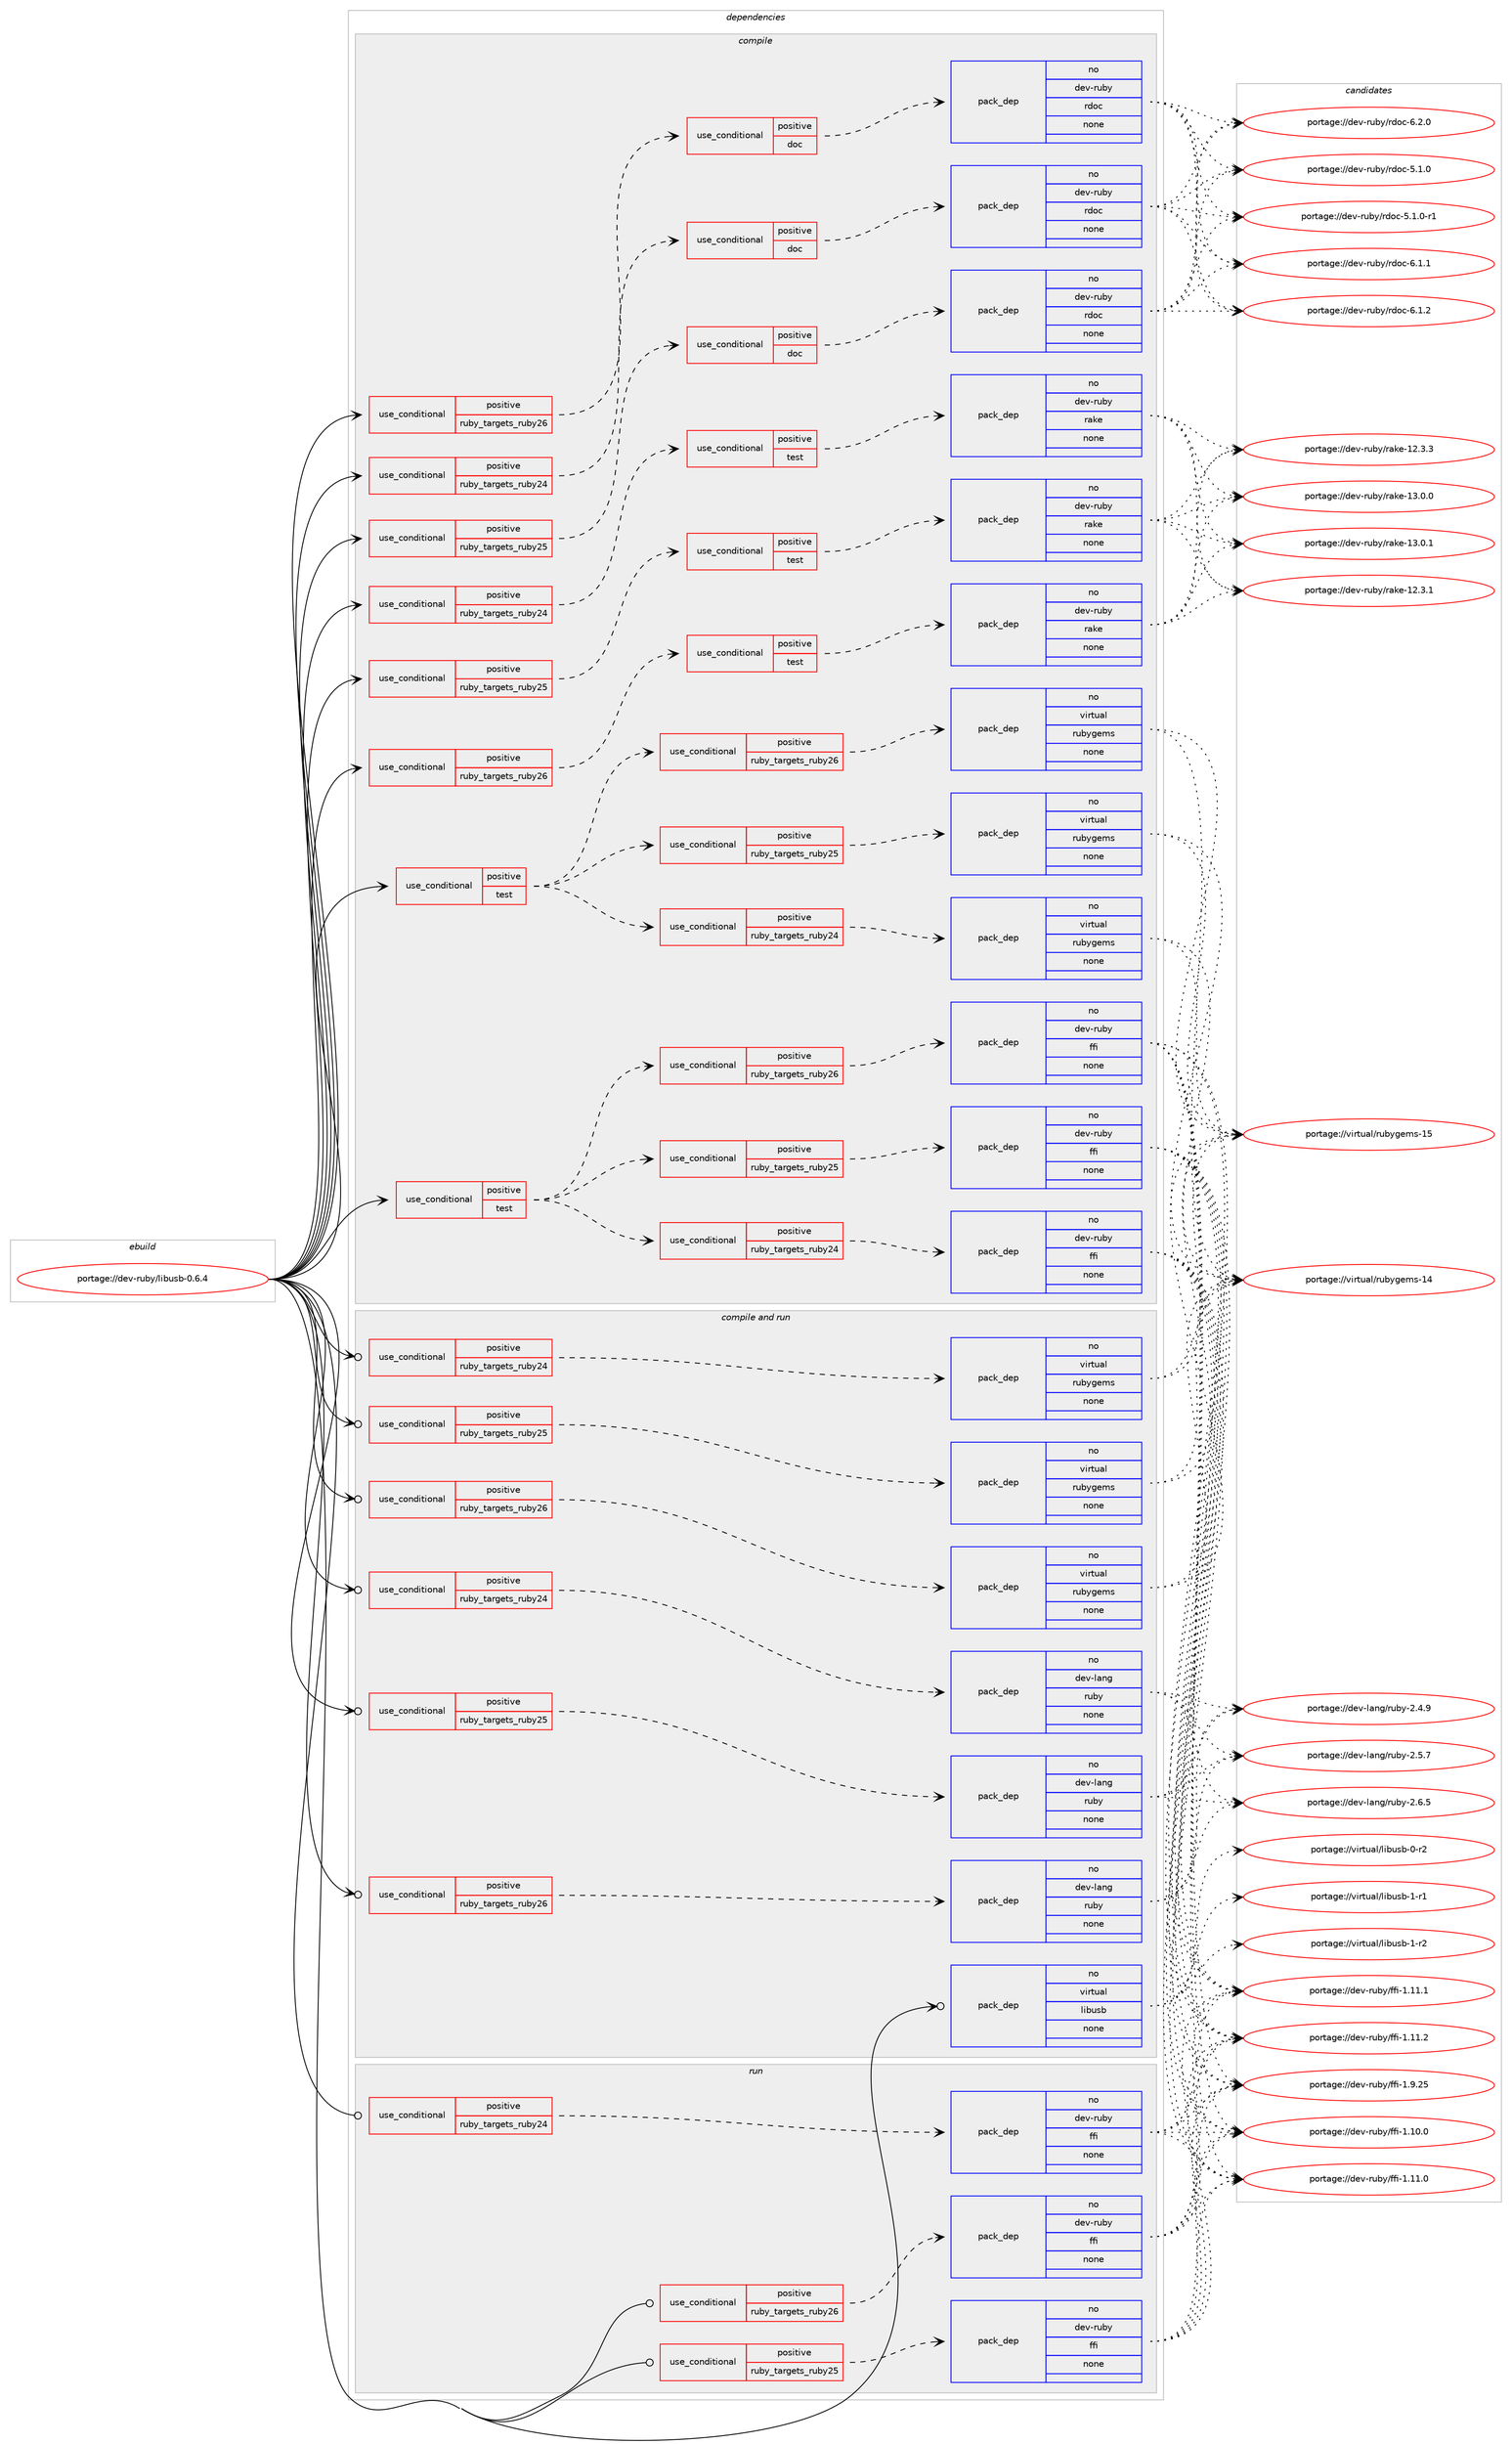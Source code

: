 digraph prolog {

# *************
# Graph options
# *************

newrank=true;
concentrate=true;
compound=true;
graph [rankdir=LR,fontname=Helvetica,fontsize=10,ranksep=1.5];#, ranksep=2.5, nodesep=0.2];
edge  [arrowhead=vee];
node  [fontname=Helvetica,fontsize=10];

# **********
# The ebuild
# **********

subgraph cluster_leftcol {
color=gray;
rank=same;
label=<<i>ebuild</i>>;
id [label="portage://dev-ruby/libusb-0.6.4", color=red, width=4, href="../dev-ruby/libusb-0.6.4.svg"];
}

# ****************
# The dependencies
# ****************

subgraph cluster_midcol {
color=gray;
label=<<i>dependencies</i>>;
subgraph cluster_compile {
fillcolor="#eeeeee";
style=filled;
label=<<i>compile</i>>;
subgraph cond54981 {
dependency226528 [label=<<TABLE BORDER="0" CELLBORDER="1" CELLSPACING="0" CELLPADDING="4"><TR><TD ROWSPAN="3" CELLPADDING="10">use_conditional</TD></TR><TR><TD>positive</TD></TR><TR><TD>ruby_targets_ruby24</TD></TR></TABLE>>, shape=none, color=red];
subgraph cond54982 {
dependency226529 [label=<<TABLE BORDER="0" CELLBORDER="1" CELLSPACING="0" CELLPADDING="4"><TR><TD ROWSPAN="3" CELLPADDING="10">use_conditional</TD></TR><TR><TD>positive</TD></TR><TR><TD>doc</TD></TR></TABLE>>, shape=none, color=red];
subgraph pack168049 {
dependency226530 [label=<<TABLE BORDER="0" CELLBORDER="1" CELLSPACING="0" CELLPADDING="4" WIDTH="220"><TR><TD ROWSPAN="6" CELLPADDING="30">pack_dep</TD></TR><TR><TD WIDTH="110">no</TD></TR><TR><TD>dev-ruby</TD></TR><TR><TD>rdoc</TD></TR><TR><TD>none</TD></TR><TR><TD></TD></TR></TABLE>>, shape=none, color=blue];
}
dependency226529:e -> dependency226530:w [weight=20,style="dashed",arrowhead="vee"];
}
dependency226528:e -> dependency226529:w [weight=20,style="dashed",arrowhead="vee"];
}
id:e -> dependency226528:w [weight=20,style="solid",arrowhead="vee"];
subgraph cond54983 {
dependency226531 [label=<<TABLE BORDER="0" CELLBORDER="1" CELLSPACING="0" CELLPADDING="4"><TR><TD ROWSPAN="3" CELLPADDING="10">use_conditional</TD></TR><TR><TD>positive</TD></TR><TR><TD>ruby_targets_ruby24</TD></TR></TABLE>>, shape=none, color=red];
subgraph cond54984 {
dependency226532 [label=<<TABLE BORDER="0" CELLBORDER="1" CELLSPACING="0" CELLPADDING="4"><TR><TD ROWSPAN="3" CELLPADDING="10">use_conditional</TD></TR><TR><TD>positive</TD></TR><TR><TD>test</TD></TR></TABLE>>, shape=none, color=red];
subgraph pack168050 {
dependency226533 [label=<<TABLE BORDER="0" CELLBORDER="1" CELLSPACING="0" CELLPADDING="4" WIDTH="220"><TR><TD ROWSPAN="6" CELLPADDING="30">pack_dep</TD></TR><TR><TD WIDTH="110">no</TD></TR><TR><TD>dev-ruby</TD></TR><TR><TD>rake</TD></TR><TR><TD>none</TD></TR><TR><TD></TD></TR></TABLE>>, shape=none, color=blue];
}
dependency226532:e -> dependency226533:w [weight=20,style="dashed",arrowhead="vee"];
}
dependency226531:e -> dependency226532:w [weight=20,style="dashed",arrowhead="vee"];
}
id:e -> dependency226531:w [weight=20,style="solid",arrowhead="vee"];
subgraph cond54985 {
dependency226534 [label=<<TABLE BORDER="0" CELLBORDER="1" CELLSPACING="0" CELLPADDING="4"><TR><TD ROWSPAN="3" CELLPADDING="10">use_conditional</TD></TR><TR><TD>positive</TD></TR><TR><TD>ruby_targets_ruby25</TD></TR></TABLE>>, shape=none, color=red];
subgraph cond54986 {
dependency226535 [label=<<TABLE BORDER="0" CELLBORDER="1" CELLSPACING="0" CELLPADDING="4"><TR><TD ROWSPAN="3" CELLPADDING="10">use_conditional</TD></TR><TR><TD>positive</TD></TR><TR><TD>doc</TD></TR></TABLE>>, shape=none, color=red];
subgraph pack168051 {
dependency226536 [label=<<TABLE BORDER="0" CELLBORDER="1" CELLSPACING="0" CELLPADDING="4" WIDTH="220"><TR><TD ROWSPAN="6" CELLPADDING="30">pack_dep</TD></TR><TR><TD WIDTH="110">no</TD></TR><TR><TD>dev-ruby</TD></TR><TR><TD>rdoc</TD></TR><TR><TD>none</TD></TR><TR><TD></TD></TR></TABLE>>, shape=none, color=blue];
}
dependency226535:e -> dependency226536:w [weight=20,style="dashed",arrowhead="vee"];
}
dependency226534:e -> dependency226535:w [weight=20,style="dashed",arrowhead="vee"];
}
id:e -> dependency226534:w [weight=20,style="solid",arrowhead="vee"];
subgraph cond54987 {
dependency226537 [label=<<TABLE BORDER="0" CELLBORDER="1" CELLSPACING="0" CELLPADDING="4"><TR><TD ROWSPAN="3" CELLPADDING="10">use_conditional</TD></TR><TR><TD>positive</TD></TR><TR><TD>ruby_targets_ruby25</TD></TR></TABLE>>, shape=none, color=red];
subgraph cond54988 {
dependency226538 [label=<<TABLE BORDER="0" CELLBORDER="1" CELLSPACING="0" CELLPADDING="4"><TR><TD ROWSPAN="3" CELLPADDING="10">use_conditional</TD></TR><TR><TD>positive</TD></TR><TR><TD>test</TD></TR></TABLE>>, shape=none, color=red];
subgraph pack168052 {
dependency226539 [label=<<TABLE BORDER="0" CELLBORDER="1" CELLSPACING="0" CELLPADDING="4" WIDTH="220"><TR><TD ROWSPAN="6" CELLPADDING="30">pack_dep</TD></TR><TR><TD WIDTH="110">no</TD></TR><TR><TD>dev-ruby</TD></TR><TR><TD>rake</TD></TR><TR><TD>none</TD></TR><TR><TD></TD></TR></TABLE>>, shape=none, color=blue];
}
dependency226538:e -> dependency226539:w [weight=20,style="dashed",arrowhead="vee"];
}
dependency226537:e -> dependency226538:w [weight=20,style="dashed",arrowhead="vee"];
}
id:e -> dependency226537:w [weight=20,style="solid",arrowhead="vee"];
subgraph cond54989 {
dependency226540 [label=<<TABLE BORDER="0" CELLBORDER="1" CELLSPACING="0" CELLPADDING="4"><TR><TD ROWSPAN="3" CELLPADDING="10">use_conditional</TD></TR><TR><TD>positive</TD></TR><TR><TD>ruby_targets_ruby26</TD></TR></TABLE>>, shape=none, color=red];
subgraph cond54990 {
dependency226541 [label=<<TABLE BORDER="0" CELLBORDER="1" CELLSPACING="0" CELLPADDING="4"><TR><TD ROWSPAN="3" CELLPADDING="10">use_conditional</TD></TR><TR><TD>positive</TD></TR><TR><TD>doc</TD></TR></TABLE>>, shape=none, color=red];
subgraph pack168053 {
dependency226542 [label=<<TABLE BORDER="0" CELLBORDER="1" CELLSPACING="0" CELLPADDING="4" WIDTH="220"><TR><TD ROWSPAN="6" CELLPADDING="30">pack_dep</TD></TR><TR><TD WIDTH="110">no</TD></TR><TR><TD>dev-ruby</TD></TR><TR><TD>rdoc</TD></TR><TR><TD>none</TD></TR><TR><TD></TD></TR></TABLE>>, shape=none, color=blue];
}
dependency226541:e -> dependency226542:w [weight=20,style="dashed",arrowhead="vee"];
}
dependency226540:e -> dependency226541:w [weight=20,style="dashed",arrowhead="vee"];
}
id:e -> dependency226540:w [weight=20,style="solid",arrowhead="vee"];
subgraph cond54991 {
dependency226543 [label=<<TABLE BORDER="0" CELLBORDER="1" CELLSPACING="0" CELLPADDING="4"><TR><TD ROWSPAN="3" CELLPADDING="10">use_conditional</TD></TR><TR><TD>positive</TD></TR><TR><TD>ruby_targets_ruby26</TD></TR></TABLE>>, shape=none, color=red];
subgraph cond54992 {
dependency226544 [label=<<TABLE BORDER="0" CELLBORDER="1" CELLSPACING="0" CELLPADDING="4"><TR><TD ROWSPAN="3" CELLPADDING="10">use_conditional</TD></TR><TR><TD>positive</TD></TR><TR><TD>test</TD></TR></TABLE>>, shape=none, color=red];
subgraph pack168054 {
dependency226545 [label=<<TABLE BORDER="0" CELLBORDER="1" CELLSPACING="0" CELLPADDING="4" WIDTH="220"><TR><TD ROWSPAN="6" CELLPADDING="30">pack_dep</TD></TR><TR><TD WIDTH="110">no</TD></TR><TR><TD>dev-ruby</TD></TR><TR><TD>rake</TD></TR><TR><TD>none</TD></TR><TR><TD></TD></TR></TABLE>>, shape=none, color=blue];
}
dependency226544:e -> dependency226545:w [weight=20,style="dashed",arrowhead="vee"];
}
dependency226543:e -> dependency226544:w [weight=20,style="dashed",arrowhead="vee"];
}
id:e -> dependency226543:w [weight=20,style="solid",arrowhead="vee"];
subgraph cond54993 {
dependency226546 [label=<<TABLE BORDER="0" CELLBORDER="1" CELLSPACING="0" CELLPADDING="4"><TR><TD ROWSPAN="3" CELLPADDING="10">use_conditional</TD></TR><TR><TD>positive</TD></TR><TR><TD>test</TD></TR></TABLE>>, shape=none, color=red];
subgraph cond54994 {
dependency226547 [label=<<TABLE BORDER="0" CELLBORDER="1" CELLSPACING="0" CELLPADDING="4"><TR><TD ROWSPAN="3" CELLPADDING="10">use_conditional</TD></TR><TR><TD>positive</TD></TR><TR><TD>ruby_targets_ruby24</TD></TR></TABLE>>, shape=none, color=red];
subgraph pack168055 {
dependency226548 [label=<<TABLE BORDER="0" CELLBORDER="1" CELLSPACING="0" CELLPADDING="4" WIDTH="220"><TR><TD ROWSPAN="6" CELLPADDING="30">pack_dep</TD></TR><TR><TD WIDTH="110">no</TD></TR><TR><TD>dev-ruby</TD></TR><TR><TD>ffi</TD></TR><TR><TD>none</TD></TR><TR><TD></TD></TR></TABLE>>, shape=none, color=blue];
}
dependency226547:e -> dependency226548:w [weight=20,style="dashed",arrowhead="vee"];
}
dependency226546:e -> dependency226547:w [weight=20,style="dashed",arrowhead="vee"];
subgraph cond54995 {
dependency226549 [label=<<TABLE BORDER="0" CELLBORDER="1" CELLSPACING="0" CELLPADDING="4"><TR><TD ROWSPAN="3" CELLPADDING="10">use_conditional</TD></TR><TR><TD>positive</TD></TR><TR><TD>ruby_targets_ruby25</TD></TR></TABLE>>, shape=none, color=red];
subgraph pack168056 {
dependency226550 [label=<<TABLE BORDER="0" CELLBORDER="1" CELLSPACING="0" CELLPADDING="4" WIDTH="220"><TR><TD ROWSPAN="6" CELLPADDING="30">pack_dep</TD></TR><TR><TD WIDTH="110">no</TD></TR><TR><TD>dev-ruby</TD></TR><TR><TD>ffi</TD></TR><TR><TD>none</TD></TR><TR><TD></TD></TR></TABLE>>, shape=none, color=blue];
}
dependency226549:e -> dependency226550:w [weight=20,style="dashed",arrowhead="vee"];
}
dependency226546:e -> dependency226549:w [weight=20,style="dashed",arrowhead="vee"];
subgraph cond54996 {
dependency226551 [label=<<TABLE BORDER="0" CELLBORDER="1" CELLSPACING="0" CELLPADDING="4"><TR><TD ROWSPAN="3" CELLPADDING="10">use_conditional</TD></TR><TR><TD>positive</TD></TR><TR><TD>ruby_targets_ruby26</TD></TR></TABLE>>, shape=none, color=red];
subgraph pack168057 {
dependency226552 [label=<<TABLE BORDER="0" CELLBORDER="1" CELLSPACING="0" CELLPADDING="4" WIDTH="220"><TR><TD ROWSPAN="6" CELLPADDING="30">pack_dep</TD></TR><TR><TD WIDTH="110">no</TD></TR><TR><TD>dev-ruby</TD></TR><TR><TD>ffi</TD></TR><TR><TD>none</TD></TR><TR><TD></TD></TR></TABLE>>, shape=none, color=blue];
}
dependency226551:e -> dependency226552:w [weight=20,style="dashed",arrowhead="vee"];
}
dependency226546:e -> dependency226551:w [weight=20,style="dashed",arrowhead="vee"];
}
id:e -> dependency226546:w [weight=20,style="solid",arrowhead="vee"];
subgraph cond54997 {
dependency226553 [label=<<TABLE BORDER="0" CELLBORDER="1" CELLSPACING="0" CELLPADDING="4"><TR><TD ROWSPAN="3" CELLPADDING="10">use_conditional</TD></TR><TR><TD>positive</TD></TR><TR><TD>test</TD></TR></TABLE>>, shape=none, color=red];
subgraph cond54998 {
dependency226554 [label=<<TABLE BORDER="0" CELLBORDER="1" CELLSPACING="0" CELLPADDING="4"><TR><TD ROWSPAN="3" CELLPADDING="10">use_conditional</TD></TR><TR><TD>positive</TD></TR><TR><TD>ruby_targets_ruby24</TD></TR></TABLE>>, shape=none, color=red];
subgraph pack168058 {
dependency226555 [label=<<TABLE BORDER="0" CELLBORDER="1" CELLSPACING="0" CELLPADDING="4" WIDTH="220"><TR><TD ROWSPAN="6" CELLPADDING="30">pack_dep</TD></TR><TR><TD WIDTH="110">no</TD></TR><TR><TD>virtual</TD></TR><TR><TD>rubygems</TD></TR><TR><TD>none</TD></TR><TR><TD></TD></TR></TABLE>>, shape=none, color=blue];
}
dependency226554:e -> dependency226555:w [weight=20,style="dashed",arrowhead="vee"];
}
dependency226553:e -> dependency226554:w [weight=20,style="dashed",arrowhead="vee"];
subgraph cond54999 {
dependency226556 [label=<<TABLE BORDER="0" CELLBORDER="1" CELLSPACING="0" CELLPADDING="4"><TR><TD ROWSPAN="3" CELLPADDING="10">use_conditional</TD></TR><TR><TD>positive</TD></TR><TR><TD>ruby_targets_ruby25</TD></TR></TABLE>>, shape=none, color=red];
subgraph pack168059 {
dependency226557 [label=<<TABLE BORDER="0" CELLBORDER="1" CELLSPACING="0" CELLPADDING="4" WIDTH="220"><TR><TD ROWSPAN="6" CELLPADDING="30">pack_dep</TD></TR><TR><TD WIDTH="110">no</TD></TR><TR><TD>virtual</TD></TR><TR><TD>rubygems</TD></TR><TR><TD>none</TD></TR><TR><TD></TD></TR></TABLE>>, shape=none, color=blue];
}
dependency226556:e -> dependency226557:w [weight=20,style="dashed",arrowhead="vee"];
}
dependency226553:e -> dependency226556:w [weight=20,style="dashed",arrowhead="vee"];
subgraph cond55000 {
dependency226558 [label=<<TABLE BORDER="0" CELLBORDER="1" CELLSPACING="0" CELLPADDING="4"><TR><TD ROWSPAN="3" CELLPADDING="10">use_conditional</TD></TR><TR><TD>positive</TD></TR><TR><TD>ruby_targets_ruby26</TD></TR></TABLE>>, shape=none, color=red];
subgraph pack168060 {
dependency226559 [label=<<TABLE BORDER="0" CELLBORDER="1" CELLSPACING="0" CELLPADDING="4" WIDTH="220"><TR><TD ROWSPAN="6" CELLPADDING="30">pack_dep</TD></TR><TR><TD WIDTH="110">no</TD></TR><TR><TD>virtual</TD></TR><TR><TD>rubygems</TD></TR><TR><TD>none</TD></TR><TR><TD></TD></TR></TABLE>>, shape=none, color=blue];
}
dependency226558:e -> dependency226559:w [weight=20,style="dashed",arrowhead="vee"];
}
dependency226553:e -> dependency226558:w [weight=20,style="dashed",arrowhead="vee"];
}
id:e -> dependency226553:w [weight=20,style="solid",arrowhead="vee"];
}
subgraph cluster_compileandrun {
fillcolor="#eeeeee";
style=filled;
label=<<i>compile and run</i>>;
subgraph cond55001 {
dependency226560 [label=<<TABLE BORDER="0" CELLBORDER="1" CELLSPACING="0" CELLPADDING="4"><TR><TD ROWSPAN="3" CELLPADDING="10">use_conditional</TD></TR><TR><TD>positive</TD></TR><TR><TD>ruby_targets_ruby24</TD></TR></TABLE>>, shape=none, color=red];
subgraph pack168061 {
dependency226561 [label=<<TABLE BORDER="0" CELLBORDER="1" CELLSPACING="0" CELLPADDING="4" WIDTH="220"><TR><TD ROWSPAN="6" CELLPADDING="30">pack_dep</TD></TR><TR><TD WIDTH="110">no</TD></TR><TR><TD>dev-lang</TD></TR><TR><TD>ruby</TD></TR><TR><TD>none</TD></TR><TR><TD></TD></TR></TABLE>>, shape=none, color=blue];
}
dependency226560:e -> dependency226561:w [weight=20,style="dashed",arrowhead="vee"];
}
id:e -> dependency226560:w [weight=20,style="solid",arrowhead="odotvee"];
subgraph cond55002 {
dependency226562 [label=<<TABLE BORDER="0" CELLBORDER="1" CELLSPACING="0" CELLPADDING="4"><TR><TD ROWSPAN="3" CELLPADDING="10">use_conditional</TD></TR><TR><TD>positive</TD></TR><TR><TD>ruby_targets_ruby24</TD></TR></TABLE>>, shape=none, color=red];
subgraph pack168062 {
dependency226563 [label=<<TABLE BORDER="0" CELLBORDER="1" CELLSPACING="0" CELLPADDING="4" WIDTH="220"><TR><TD ROWSPAN="6" CELLPADDING="30">pack_dep</TD></TR><TR><TD WIDTH="110">no</TD></TR><TR><TD>virtual</TD></TR><TR><TD>rubygems</TD></TR><TR><TD>none</TD></TR><TR><TD></TD></TR></TABLE>>, shape=none, color=blue];
}
dependency226562:e -> dependency226563:w [weight=20,style="dashed",arrowhead="vee"];
}
id:e -> dependency226562:w [weight=20,style="solid",arrowhead="odotvee"];
subgraph cond55003 {
dependency226564 [label=<<TABLE BORDER="0" CELLBORDER="1" CELLSPACING="0" CELLPADDING="4"><TR><TD ROWSPAN="3" CELLPADDING="10">use_conditional</TD></TR><TR><TD>positive</TD></TR><TR><TD>ruby_targets_ruby25</TD></TR></TABLE>>, shape=none, color=red];
subgraph pack168063 {
dependency226565 [label=<<TABLE BORDER="0" CELLBORDER="1" CELLSPACING="0" CELLPADDING="4" WIDTH="220"><TR><TD ROWSPAN="6" CELLPADDING="30">pack_dep</TD></TR><TR><TD WIDTH="110">no</TD></TR><TR><TD>dev-lang</TD></TR><TR><TD>ruby</TD></TR><TR><TD>none</TD></TR><TR><TD></TD></TR></TABLE>>, shape=none, color=blue];
}
dependency226564:e -> dependency226565:w [weight=20,style="dashed",arrowhead="vee"];
}
id:e -> dependency226564:w [weight=20,style="solid",arrowhead="odotvee"];
subgraph cond55004 {
dependency226566 [label=<<TABLE BORDER="0" CELLBORDER="1" CELLSPACING="0" CELLPADDING="4"><TR><TD ROWSPAN="3" CELLPADDING="10">use_conditional</TD></TR><TR><TD>positive</TD></TR><TR><TD>ruby_targets_ruby25</TD></TR></TABLE>>, shape=none, color=red];
subgraph pack168064 {
dependency226567 [label=<<TABLE BORDER="0" CELLBORDER="1" CELLSPACING="0" CELLPADDING="4" WIDTH="220"><TR><TD ROWSPAN="6" CELLPADDING="30">pack_dep</TD></TR><TR><TD WIDTH="110">no</TD></TR><TR><TD>virtual</TD></TR><TR><TD>rubygems</TD></TR><TR><TD>none</TD></TR><TR><TD></TD></TR></TABLE>>, shape=none, color=blue];
}
dependency226566:e -> dependency226567:w [weight=20,style="dashed",arrowhead="vee"];
}
id:e -> dependency226566:w [weight=20,style="solid",arrowhead="odotvee"];
subgraph cond55005 {
dependency226568 [label=<<TABLE BORDER="0" CELLBORDER="1" CELLSPACING="0" CELLPADDING="4"><TR><TD ROWSPAN="3" CELLPADDING="10">use_conditional</TD></TR><TR><TD>positive</TD></TR><TR><TD>ruby_targets_ruby26</TD></TR></TABLE>>, shape=none, color=red];
subgraph pack168065 {
dependency226569 [label=<<TABLE BORDER="0" CELLBORDER="1" CELLSPACING="0" CELLPADDING="4" WIDTH="220"><TR><TD ROWSPAN="6" CELLPADDING="30">pack_dep</TD></TR><TR><TD WIDTH="110">no</TD></TR><TR><TD>dev-lang</TD></TR><TR><TD>ruby</TD></TR><TR><TD>none</TD></TR><TR><TD></TD></TR></TABLE>>, shape=none, color=blue];
}
dependency226568:e -> dependency226569:w [weight=20,style="dashed",arrowhead="vee"];
}
id:e -> dependency226568:w [weight=20,style="solid",arrowhead="odotvee"];
subgraph cond55006 {
dependency226570 [label=<<TABLE BORDER="0" CELLBORDER="1" CELLSPACING="0" CELLPADDING="4"><TR><TD ROWSPAN="3" CELLPADDING="10">use_conditional</TD></TR><TR><TD>positive</TD></TR><TR><TD>ruby_targets_ruby26</TD></TR></TABLE>>, shape=none, color=red];
subgraph pack168066 {
dependency226571 [label=<<TABLE BORDER="0" CELLBORDER="1" CELLSPACING="0" CELLPADDING="4" WIDTH="220"><TR><TD ROWSPAN="6" CELLPADDING="30">pack_dep</TD></TR><TR><TD WIDTH="110">no</TD></TR><TR><TD>virtual</TD></TR><TR><TD>rubygems</TD></TR><TR><TD>none</TD></TR><TR><TD></TD></TR></TABLE>>, shape=none, color=blue];
}
dependency226570:e -> dependency226571:w [weight=20,style="dashed",arrowhead="vee"];
}
id:e -> dependency226570:w [weight=20,style="solid",arrowhead="odotvee"];
subgraph pack168067 {
dependency226572 [label=<<TABLE BORDER="0" CELLBORDER="1" CELLSPACING="0" CELLPADDING="4" WIDTH="220"><TR><TD ROWSPAN="6" CELLPADDING="30">pack_dep</TD></TR><TR><TD WIDTH="110">no</TD></TR><TR><TD>virtual</TD></TR><TR><TD>libusb</TD></TR><TR><TD>none</TD></TR><TR><TD></TD></TR></TABLE>>, shape=none, color=blue];
}
id:e -> dependency226572:w [weight=20,style="solid",arrowhead="odotvee"];
}
subgraph cluster_run {
fillcolor="#eeeeee";
style=filled;
label=<<i>run</i>>;
subgraph cond55007 {
dependency226573 [label=<<TABLE BORDER="0" CELLBORDER="1" CELLSPACING="0" CELLPADDING="4"><TR><TD ROWSPAN="3" CELLPADDING="10">use_conditional</TD></TR><TR><TD>positive</TD></TR><TR><TD>ruby_targets_ruby24</TD></TR></TABLE>>, shape=none, color=red];
subgraph pack168068 {
dependency226574 [label=<<TABLE BORDER="0" CELLBORDER="1" CELLSPACING="0" CELLPADDING="4" WIDTH="220"><TR><TD ROWSPAN="6" CELLPADDING="30">pack_dep</TD></TR><TR><TD WIDTH="110">no</TD></TR><TR><TD>dev-ruby</TD></TR><TR><TD>ffi</TD></TR><TR><TD>none</TD></TR><TR><TD></TD></TR></TABLE>>, shape=none, color=blue];
}
dependency226573:e -> dependency226574:w [weight=20,style="dashed",arrowhead="vee"];
}
id:e -> dependency226573:w [weight=20,style="solid",arrowhead="odot"];
subgraph cond55008 {
dependency226575 [label=<<TABLE BORDER="0" CELLBORDER="1" CELLSPACING="0" CELLPADDING="4"><TR><TD ROWSPAN="3" CELLPADDING="10">use_conditional</TD></TR><TR><TD>positive</TD></TR><TR><TD>ruby_targets_ruby25</TD></TR></TABLE>>, shape=none, color=red];
subgraph pack168069 {
dependency226576 [label=<<TABLE BORDER="0" CELLBORDER="1" CELLSPACING="0" CELLPADDING="4" WIDTH="220"><TR><TD ROWSPAN="6" CELLPADDING="30">pack_dep</TD></TR><TR><TD WIDTH="110">no</TD></TR><TR><TD>dev-ruby</TD></TR><TR><TD>ffi</TD></TR><TR><TD>none</TD></TR><TR><TD></TD></TR></TABLE>>, shape=none, color=blue];
}
dependency226575:e -> dependency226576:w [weight=20,style="dashed",arrowhead="vee"];
}
id:e -> dependency226575:w [weight=20,style="solid",arrowhead="odot"];
subgraph cond55009 {
dependency226577 [label=<<TABLE BORDER="0" CELLBORDER="1" CELLSPACING="0" CELLPADDING="4"><TR><TD ROWSPAN="3" CELLPADDING="10">use_conditional</TD></TR><TR><TD>positive</TD></TR><TR><TD>ruby_targets_ruby26</TD></TR></TABLE>>, shape=none, color=red];
subgraph pack168070 {
dependency226578 [label=<<TABLE BORDER="0" CELLBORDER="1" CELLSPACING="0" CELLPADDING="4" WIDTH="220"><TR><TD ROWSPAN="6" CELLPADDING="30">pack_dep</TD></TR><TR><TD WIDTH="110">no</TD></TR><TR><TD>dev-ruby</TD></TR><TR><TD>ffi</TD></TR><TR><TD>none</TD></TR><TR><TD></TD></TR></TABLE>>, shape=none, color=blue];
}
dependency226577:e -> dependency226578:w [weight=20,style="dashed",arrowhead="vee"];
}
id:e -> dependency226577:w [weight=20,style="solid",arrowhead="odot"];
}
}

# **************
# The candidates
# **************

subgraph cluster_choices {
rank=same;
color=gray;
label=<<i>candidates</i>>;

subgraph choice168049 {
color=black;
nodesep=1;
choiceportage10010111845114117981214711410011199455346494648 [label="portage://dev-ruby/rdoc-5.1.0", color=red, width=4,href="../dev-ruby/rdoc-5.1.0.svg"];
choiceportage100101118451141179812147114100111994553464946484511449 [label="portage://dev-ruby/rdoc-5.1.0-r1", color=red, width=4,href="../dev-ruby/rdoc-5.1.0-r1.svg"];
choiceportage10010111845114117981214711410011199455446494649 [label="portage://dev-ruby/rdoc-6.1.1", color=red, width=4,href="../dev-ruby/rdoc-6.1.1.svg"];
choiceportage10010111845114117981214711410011199455446494650 [label="portage://dev-ruby/rdoc-6.1.2", color=red, width=4,href="../dev-ruby/rdoc-6.1.2.svg"];
choiceportage10010111845114117981214711410011199455446504648 [label="portage://dev-ruby/rdoc-6.2.0", color=red, width=4,href="../dev-ruby/rdoc-6.2.0.svg"];
dependency226530:e -> choiceportage10010111845114117981214711410011199455346494648:w [style=dotted,weight="100"];
dependency226530:e -> choiceportage100101118451141179812147114100111994553464946484511449:w [style=dotted,weight="100"];
dependency226530:e -> choiceportage10010111845114117981214711410011199455446494649:w [style=dotted,weight="100"];
dependency226530:e -> choiceportage10010111845114117981214711410011199455446494650:w [style=dotted,weight="100"];
dependency226530:e -> choiceportage10010111845114117981214711410011199455446504648:w [style=dotted,weight="100"];
}
subgraph choice168050 {
color=black;
nodesep=1;
choiceportage1001011184511411798121471149710710145495046514649 [label="portage://dev-ruby/rake-12.3.1", color=red, width=4,href="../dev-ruby/rake-12.3.1.svg"];
choiceportage1001011184511411798121471149710710145495046514651 [label="portage://dev-ruby/rake-12.3.3", color=red, width=4,href="../dev-ruby/rake-12.3.3.svg"];
choiceportage1001011184511411798121471149710710145495146484648 [label="portage://dev-ruby/rake-13.0.0", color=red, width=4,href="../dev-ruby/rake-13.0.0.svg"];
choiceportage1001011184511411798121471149710710145495146484649 [label="portage://dev-ruby/rake-13.0.1", color=red, width=4,href="../dev-ruby/rake-13.0.1.svg"];
dependency226533:e -> choiceportage1001011184511411798121471149710710145495046514649:w [style=dotted,weight="100"];
dependency226533:e -> choiceportage1001011184511411798121471149710710145495046514651:w [style=dotted,weight="100"];
dependency226533:e -> choiceportage1001011184511411798121471149710710145495146484648:w [style=dotted,weight="100"];
dependency226533:e -> choiceportage1001011184511411798121471149710710145495146484649:w [style=dotted,weight="100"];
}
subgraph choice168051 {
color=black;
nodesep=1;
choiceportage10010111845114117981214711410011199455346494648 [label="portage://dev-ruby/rdoc-5.1.0", color=red, width=4,href="../dev-ruby/rdoc-5.1.0.svg"];
choiceportage100101118451141179812147114100111994553464946484511449 [label="portage://dev-ruby/rdoc-5.1.0-r1", color=red, width=4,href="../dev-ruby/rdoc-5.1.0-r1.svg"];
choiceportage10010111845114117981214711410011199455446494649 [label="portage://dev-ruby/rdoc-6.1.1", color=red, width=4,href="../dev-ruby/rdoc-6.1.1.svg"];
choiceportage10010111845114117981214711410011199455446494650 [label="portage://dev-ruby/rdoc-6.1.2", color=red, width=4,href="../dev-ruby/rdoc-6.1.2.svg"];
choiceportage10010111845114117981214711410011199455446504648 [label="portage://dev-ruby/rdoc-6.2.0", color=red, width=4,href="../dev-ruby/rdoc-6.2.0.svg"];
dependency226536:e -> choiceportage10010111845114117981214711410011199455346494648:w [style=dotted,weight="100"];
dependency226536:e -> choiceportage100101118451141179812147114100111994553464946484511449:w [style=dotted,weight="100"];
dependency226536:e -> choiceportage10010111845114117981214711410011199455446494649:w [style=dotted,weight="100"];
dependency226536:e -> choiceportage10010111845114117981214711410011199455446494650:w [style=dotted,weight="100"];
dependency226536:e -> choiceportage10010111845114117981214711410011199455446504648:w [style=dotted,weight="100"];
}
subgraph choice168052 {
color=black;
nodesep=1;
choiceportage1001011184511411798121471149710710145495046514649 [label="portage://dev-ruby/rake-12.3.1", color=red, width=4,href="../dev-ruby/rake-12.3.1.svg"];
choiceportage1001011184511411798121471149710710145495046514651 [label="portage://dev-ruby/rake-12.3.3", color=red, width=4,href="../dev-ruby/rake-12.3.3.svg"];
choiceportage1001011184511411798121471149710710145495146484648 [label="portage://dev-ruby/rake-13.0.0", color=red, width=4,href="../dev-ruby/rake-13.0.0.svg"];
choiceportage1001011184511411798121471149710710145495146484649 [label="portage://dev-ruby/rake-13.0.1", color=red, width=4,href="../dev-ruby/rake-13.0.1.svg"];
dependency226539:e -> choiceportage1001011184511411798121471149710710145495046514649:w [style=dotted,weight="100"];
dependency226539:e -> choiceportage1001011184511411798121471149710710145495046514651:w [style=dotted,weight="100"];
dependency226539:e -> choiceportage1001011184511411798121471149710710145495146484648:w [style=dotted,weight="100"];
dependency226539:e -> choiceportage1001011184511411798121471149710710145495146484649:w [style=dotted,weight="100"];
}
subgraph choice168053 {
color=black;
nodesep=1;
choiceportage10010111845114117981214711410011199455346494648 [label="portage://dev-ruby/rdoc-5.1.0", color=red, width=4,href="../dev-ruby/rdoc-5.1.0.svg"];
choiceportage100101118451141179812147114100111994553464946484511449 [label="portage://dev-ruby/rdoc-5.1.0-r1", color=red, width=4,href="../dev-ruby/rdoc-5.1.0-r1.svg"];
choiceportage10010111845114117981214711410011199455446494649 [label="portage://dev-ruby/rdoc-6.1.1", color=red, width=4,href="../dev-ruby/rdoc-6.1.1.svg"];
choiceportage10010111845114117981214711410011199455446494650 [label="portage://dev-ruby/rdoc-6.1.2", color=red, width=4,href="../dev-ruby/rdoc-6.1.2.svg"];
choiceportage10010111845114117981214711410011199455446504648 [label="portage://dev-ruby/rdoc-6.2.0", color=red, width=4,href="../dev-ruby/rdoc-6.2.0.svg"];
dependency226542:e -> choiceportage10010111845114117981214711410011199455346494648:w [style=dotted,weight="100"];
dependency226542:e -> choiceportage100101118451141179812147114100111994553464946484511449:w [style=dotted,weight="100"];
dependency226542:e -> choiceportage10010111845114117981214711410011199455446494649:w [style=dotted,weight="100"];
dependency226542:e -> choiceportage10010111845114117981214711410011199455446494650:w [style=dotted,weight="100"];
dependency226542:e -> choiceportage10010111845114117981214711410011199455446504648:w [style=dotted,weight="100"];
}
subgraph choice168054 {
color=black;
nodesep=1;
choiceportage1001011184511411798121471149710710145495046514649 [label="portage://dev-ruby/rake-12.3.1", color=red, width=4,href="../dev-ruby/rake-12.3.1.svg"];
choiceportage1001011184511411798121471149710710145495046514651 [label="portage://dev-ruby/rake-12.3.3", color=red, width=4,href="../dev-ruby/rake-12.3.3.svg"];
choiceportage1001011184511411798121471149710710145495146484648 [label="portage://dev-ruby/rake-13.0.0", color=red, width=4,href="../dev-ruby/rake-13.0.0.svg"];
choiceportage1001011184511411798121471149710710145495146484649 [label="portage://dev-ruby/rake-13.0.1", color=red, width=4,href="../dev-ruby/rake-13.0.1.svg"];
dependency226545:e -> choiceportage1001011184511411798121471149710710145495046514649:w [style=dotted,weight="100"];
dependency226545:e -> choiceportage1001011184511411798121471149710710145495046514651:w [style=dotted,weight="100"];
dependency226545:e -> choiceportage1001011184511411798121471149710710145495146484648:w [style=dotted,weight="100"];
dependency226545:e -> choiceportage1001011184511411798121471149710710145495146484649:w [style=dotted,weight="100"];
}
subgraph choice168055 {
color=black;
nodesep=1;
choiceportage10010111845114117981214710210210545494649484648 [label="portage://dev-ruby/ffi-1.10.0", color=red, width=4,href="../dev-ruby/ffi-1.10.0.svg"];
choiceportage10010111845114117981214710210210545494649494648 [label="portage://dev-ruby/ffi-1.11.0", color=red, width=4,href="../dev-ruby/ffi-1.11.0.svg"];
choiceportage10010111845114117981214710210210545494649494649 [label="portage://dev-ruby/ffi-1.11.1", color=red, width=4,href="../dev-ruby/ffi-1.11.1.svg"];
choiceportage10010111845114117981214710210210545494649494650 [label="portage://dev-ruby/ffi-1.11.2", color=red, width=4,href="../dev-ruby/ffi-1.11.2.svg"];
choiceportage10010111845114117981214710210210545494657465053 [label="portage://dev-ruby/ffi-1.9.25", color=red, width=4,href="../dev-ruby/ffi-1.9.25.svg"];
dependency226548:e -> choiceportage10010111845114117981214710210210545494649484648:w [style=dotted,weight="100"];
dependency226548:e -> choiceportage10010111845114117981214710210210545494649494648:w [style=dotted,weight="100"];
dependency226548:e -> choiceportage10010111845114117981214710210210545494649494649:w [style=dotted,weight="100"];
dependency226548:e -> choiceportage10010111845114117981214710210210545494649494650:w [style=dotted,weight="100"];
dependency226548:e -> choiceportage10010111845114117981214710210210545494657465053:w [style=dotted,weight="100"];
}
subgraph choice168056 {
color=black;
nodesep=1;
choiceportage10010111845114117981214710210210545494649484648 [label="portage://dev-ruby/ffi-1.10.0", color=red, width=4,href="../dev-ruby/ffi-1.10.0.svg"];
choiceportage10010111845114117981214710210210545494649494648 [label="portage://dev-ruby/ffi-1.11.0", color=red, width=4,href="../dev-ruby/ffi-1.11.0.svg"];
choiceportage10010111845114117981214710210210545494649494649 [label="portage://dev-ruby/ffi-1.11.1", color=red, width=4,href="../dev-ruby/ffi-1.11.1.svg"];
choiceportage10010111845114117981214710210210545494649494650 [label="portage://dev-ruby/ffi-1.11.2", color=red, width=4,href="../dev-ruby/ffi-1.11.2.svg"];
choiceportage10010111845114117981214710210210545494657465053 [label="portage://dev-ruby/ffi-1.9.25", color=red, width=4,href="../dev-ruby/ffi-1.9.25.svg"];
dependency226550:e -> choiceportage10010111845114117981214710210210545494649484648:w [style=dotted,weight="100"];
dependency226550:e -> choiceportage10010111845114117981214710210210545494649494648:w [style=dotted,weight="100"];
dependency226550:e -> choiceportage10010111845114117981214710210210545494649494649:w [style=dotted,weight="100"];
dependency226550:e -> choiceportage10010111845114117981214710210210545494649494650:w [style=dotted,weight="100"];
dependency226550:e -> choiceportage10010111845114117981214710210210545494657465053:w [style=dotted,weight="100"];
}
subgraph choice168057 {
color=black;
nodesep=1;
choiceportage10010111845114117981214710210210545494649484648 [label="portage://dev-ruby/ffi-1.10.0", color=red, width=4,href="../dev-ruby/ffi-1.10.0.svg"];
choiceportage10010111845114117981214710210210545494649494648 [label="portage://dev-ruby/ffi-1.11.0", color=red, width=4,href="../dev-ruby/ffi-1.11.0.svg"];
choiceportage10010111845114117981214710210210545494649494649 [label="portage://dev-ruby/ffi-1.11.1", color=red, width=4,href="../dev-ruby/ffi-1.11.1.svg"];
choiceportage10010111845114117981214710210210545494649494650 [label="portage://dev-ruby/ffi-1.11.2", color=red, width=4,href="../dev-ruby/ffi-1.11.2.svg"];
choiceportage10010111845114117981214710210210545494657465053 [label="portage://dev-ruby/ffi-1.9.25", color=red, width=4,href="../dev-ruby/ffi-1.9.25.svg"];
dependency226552:e -> choiceportage10010111845114117981214710210210545494649484648:w [style=dotted,weight="100"];
dependency226552:e -> choiceportage10010111845114117981214710210210545494649494648:w [style=dotted,weight="100"];
dependency226552:e -> choiceportage10010111845114117981214710210210545494649494649:w [style=dotted,weight="100"];
dependency226552:e -> choiceportage10010111845114117981214710210210545494649494650:w [style=dotted,weight="100"];
dependency226552:e -> choiceportage10010111845114117981214710210210545494657465053:w [style=dotted,weight="100"];
}
subgraph choice168058 {
color=black;
nodesep=1;
choiceportage118105114116117971084711411798121103101109115454952 [label="portage://virtual/rubygems-14", color=red, width=4,href="../virtual/rubygems-14.svg"];
choiceportage118105114116117971084711411798121103101109115454953 [label="portage://virtual/rubygems-15", color=red, width=4,href="../virtual/rubygems-15.svg"];
dependency226555:e -> choiceportage118105114116117971084711411798121103101109115454952:w [style=dotted,weight="100"];
dependency226555:e -> choiceportage118105114116117971084711411798121103101109115454953:w [style=dotted,weight="100"];
}
subgraph choice168059 {
color=black;
nodesep=1;
choiceportage118105114116117971084711411798121103101109115454952 [label="portage://virtual/rubygems-14", color=red, width=4,href="../virtual/rubygems-14.svg"];
choiceportage118105114116117971084711411798121103101109115454953 [label="portage://virtual/rubygems-15", color=red, width=4,href="../virtual/rubygems-15.svg"];
dependency226557:e -> choiceportage118105114116117971084711411798121103101109115454952:w [style=dotted,weight="100"];
dependency226557:e -> choiceportage118105114116117971084711411798121103101109115454953:w [style=dotted,weight="100"];
}
subgraph choice168060 {
color=black;
nodesep=1;
choiceportage118105114116117971084711411798121103101109115454952 [label="portage://virtual/rubygems-14", color=red, width=4,href="../virtual/rubygems-14.svg"];
choiceportage118105114116117971084711411798121103101109115454953 [label="portage://virtual/rubygems-15", color=red, width=4,href="../virtual/rubygems-15.svg"];
dependency226559:e -> choiceportage118105114116117971084711411798121103101109115454952:w [style=dotted,weight="100"];
dependency226559:e -> choiceportage118105114116117971084711411798121103101109115454953:w [style=dotted,weight="100"];
}
subgraph choice168061 {
color=black;
nodesep=1;
choiceportage10010111845108971101034711411798121455046524657 [label="portage://dev-lang/ruby-2.4.9", color=red, width=4,href="../dev-lang/ruby-2.4.9.svg"];
choiceportage10010111845108971101034711411798121455046534655 [label="portage://dev-lang/ruby-2.5.7", color=red, width=4,href="../dev-lang/ruby-2.5.7.svg"];
choiceportage10010111845108971101034711411798121455046544653 [label="portage://dev-lang/ruby-2.6.5", color=red, width=4,href="../dev-lang/ruby-2.6.5.svg"];
dependency226561:e -> choiceportage10010111845108971101034711411798121455046524657:w [style=dotted,weight="100"];
dependency226561:e -> choiceportage10010111845108971101034711411798121455046534655:w [style=dotted,weight="100"];
dependency226561:e -> choiceportage10010111845108971101034711411798121455046544653:w [style=dotted,weight="100"];
}
subgraph choice168062 {
color=black;
nodesep=1;
choiceportage118105114116117971084711411798121103101109115454952 [label="portage://virtual/rubygems-14", color=red, width=4,href="../virtual/rubygems-14.svg"];
choiceportage118105114116117971084711411798121103101109115454953 [label="portage://virtual/rubygems-15", color=red, width=4,href="../virtual/rubygems-15.svg"];
dependency226563:e -> choiceportage118105114116117971084711411798121103101109115454952:w [style=dotted,weight="100"];
dependency226563:e -> choiceportage118105114116117971084711411798121103101109115454953:w [style=dotted,weight="100"];
}
subgraph choice168063 {
color=black;
nodesep=1;
choiceportage10010111845108971101034711411798121455046524657 [label="portage://dev-lang/ruby-2.4.9", color=red, width=4,href="../dev-lang/ruby-2.4.9.svg"];
choiceportage10010111845108971101034711411798121455046534655 [label="portage://dev-lang/ruby-2.5.7", color=red, width=4,href="../dev-lang/ruby-2.5.7.svg"];
choiceportage10010111845108971101034711411798121455046544653 [label="portage://dev-lang/ruby-2.6.5", color=red, width=4,href="../dev-lang/ruby-2.6.5.svg"];
dependency226565:e -> choiceportage10010111845108971101034711411798121455046524657:w [style=dotted,weight="100"];
dependency226565:e -> choiceportage10010111845108971101034711411798121455046534655:w [style=dotted,weight="100"];
dependency226565:e -> choiceportage10010111845108971101034711411798121455046544653:w [style=dotted,weight="100"];
}
subgraph choice168064 {
color=black;
nodesep=1;
choiceportage118105114116117971084711411798121103101109115454952 [label="portage://virtual/rubygems-14", color=red, width=4,href="../virtual/rubygems-14.svg"];
choiceportage118105114116117971084711411798121103101109115454953 [label="portage://virtual/rubygems-15", color=red, width=4,href="../virtual/rubygems-15.svg"];
dependency226567:e -> choiceportage118105114116117971084711411798121103101109115454952:w [style=dotted,weight="100"];
dependency226567:e -> choiceportage118105114116117971084711411798121103101109115454953:w [style=dotted,weight="100"];
}
subgraph choice168065 {
color=black;
nodesep=1;
choiceportage10010111845108971101034711411798121455046524657 [label="portage://dev-lang/ruby-2.4.9", color=red, width=4,href="../dev-lang/ruby-2.4.9.svg"];
choiceportage10010111845108971101034711411798121455046534655 [label="portage://dev-lang/ruby-2.5.7", color=red, width=4,href="../dev-lang/ruby-2.5.7.svg"];
choiceportage10010111845108971101034711411798121455046544653 [label="portage://dev-lang/ruby-2.6.5", color=red, width=4,href="../dev-lang/ruby-2.6.5.svg"];
dependency226569:e -> choiceportage10010111845108971101034711411798121455046524657:w [style=dotted,weight="100"];
dependency226569:e -> choiceportage10010111845108971101034711411798121455046534655:w [style=dotted,weight="100"];
dependency226569:e -> choiceportage10010111845108971101034711411798121455046544653:w [style=dotted,weight="100"];
}
subgraph choice168066 {
color=black;
nodesep=1;
choiceportage118105114116117971084711411798121103101109115454952 [label="portage://virtual/rubygems-14", color=red, width=4,href="../virtual/rubygems-14.svg"];
choiceportage118105114116117971084711411798121103101109115454953 [label="portage://virtual/rubygems-15", color=red, width=4,href="../virtual/rubygems-15.svg"];
dependency226571:e -> choiceportage118105114116117971084711411798121103101109115454952:w [style=dotted,weight="100"];
dependency226571:e -> choiceportage118105114116117971084711411798121103101109115454953:w [style=dotted,weight="100"];
}
subgraph choice168067 {
color=black;
nodesep=1;
choiceportage1181051141161179710847108105981171159845484511450 [label="portage://virtual/libusb-0-r2", color=red, width=4,href="../virtual/libusb-0-r2.svg"];
choiceportage1181051141161179710847108105981171159845494511449 [label="portage://virtual/libusb-1-r1", color=red, width=4,href="../virtual/libusb-1-r1.svg"];
choiceportage1181051141161179710847108105981171159845494511450 [label="portage://virtual/libusb-1-r2", color=red, width=4,href="../virtual/libusb-1-r2.svg"];
dependency226572:e -> choiceportage1181051141161179710847108105981171159845484511450:w [style=dotted,weight="100"];
dependency226572:e -> choiceportage1181051141161179710847108105981171159845494511449:w [style=dotted,weight="100"];
dependency226572:e -> choiceportage1181051141161179710847108105981171159845494511450:w [style=dotted,weight="100"];
}
subgraph choice168068 {
color=black;
nodesep=1;
choiceportage10010111845114117981214710210210545494649484648 [label="portage://dev-ruby/ffi-1.10.0", color=red, width=4,href="../dev-ruby/ffi-1.10.0.svg"];
choiceportage10010111845114117981214710210210545494649494648 [label="portage://dev-ruby/ffi-1.11.0", color=red, width=4,href="../dev-ruby/ffi-1.11.0.svg"];
choiceportage10010111845114117981214710210210545494649494649 [label="portage://dev-ruby/ffi-1.11.1", color=red, width=4,href="../dev-ruby/ffi-1.11.1.svg"];
choiceportage10010111845114117981214710210210545494649494650 [label="portage://dev-ruby/ffi-1.11.2", color=red, width=4,href="../dev-ruby/ffi-1.11.2.svg"];
choiceportage10010111845114117981214710210210545494657465053 [label="portage://dev-ruby/ffi-1.9.25", color=red, width=4,href="../dev-ruby/ffi-1.9.25.svg"];
dependency226574:e -> choiceportage10010111845114117981214710210210545494649484648:w [style=dotted,weight="100"];
dependency226574:e -> choiceportage10010111845114117981214710210210545494649494648:w [style=dotted,weight="100"];
dependency226574:e -> choiceportage10010111845114117981214710210210545494649494649:w [style=dotted,weight="100"];
dependency226574:e -> choiceportage10010111845114117981214710210210545494649494650:w [style=dotted,weight="100"];
dependency226574:e -> choiceportage10010111845114117981214710210210545494657465053:w [style=dotted,weight="100"];
}
subgraph choice168069 {
color=black;
nodesep=1;
choiceportage10010111845114117981214710210210545494649484648 [label="portage://dev-ruby/ffi-1.10.0", color=red, width=4,href="../dev-ruby/ffi-1.10.0.svg"];
choiceportage10010111845114117981214710210210545494649494648 [label="portage://dev-ruby/ffi-1.11.0", color=red, width=4,href="../dev-ruby/ffi-1.11.0.svg"];
choiceportage10010111845114117981214710210210545494649494649 [label="portage://dev-ruby/ffi-1.11.1", color=red, width=4,href="../dev-ruby/ffi-1.11.1.svg"];
choiceportage10010111845114117981214710210210545494649494650 [label="portage://dev-ruby/ffi-1.11.2", color=red, width=4,href="../dev-ruby/ffi-1.11.2.svg"];
choiceportage10010111845114117981214710210210545494657465053 [label="portage://dev-ruby/ffi-1.9.25", color=red, width=4,href="../dev-ruby/ffi-1.9.25.svg"];
dependency226576:e -> choiceportage10010111845114117981214710210210545494649484648:w [style=dotted,weight="100"];
dependency226576:e -> choiceportage10010111845114117981214710210210545494649494648:w [style=dotted,weight="100"];
dependency226576:e -> choiceportage10010111845114117981214710210210545494649494649:w [style=dotted,weight="100"];
dependency226576:e -> choiceportage10010111845114117981214710210210545494649494650:w [style=dotted,weight="100"];
dependency226576:e -> choiceportage10010111845114117981214710210210545494657465053:w [style=dotted,weight="100"];
}
subgraph choice168070 {
color=black;
nodesep=1;
choiceportage10010111845114117981214710210210545494649484648 [label="portage://dev-ruby/ffi-1.10.0", color=red, width=4,href="../dev-ruby/ffi-1.10.0.svg"];
choiceportage10010111845114117981214710210210545494649494648 [label="portage://dev-ruby/ffi-1.11.0", color=red, width=4,href="../dev-ruby/ffi-1.11.0.svg"];
choiceportage10010111845114117981214710210210545494649494649 [label="portage://dev-ruby/ffi-1.11.1", color=red, width=4,href="../dev-ruby/ffi-1.11.1.svg"];
choiceportage10010111845114117981214710210210545494649494650 [label="portage://dev-ruby/ffi-1.11.2", color=red, width=4,href="../dev-ruby/ffi-1.11.2.svg"];
choiceportage10010111845114117981214710210210545494657465053 [label="portage://dev-ruby/ffi-1.9.25", color=red, width=4,href="../dev-ruby/ffi-1.9.25.svg"];
dependency226578:e -> choiceportage10010111845114117981214710210210545494649484648:w [style=dotted,weight="100"];
dependency226578:e -> choiceportage10010111845114117981214710210210545494649494648:w [style=dotted,weight="100"];
dependency226578:e -> choiceportage10010111845114117981214710210210545494649494649:w [style=dotted,weight="100"];
dependency226578:e -> choiceportage10010111845114117981214710210210545494649494650:w [style=dotted,weight="100"];
dependency226578:e -> choiceportage10010111845114117981214710210210545494657465053:w [style=dotted,weight="100"];
}
}

}
